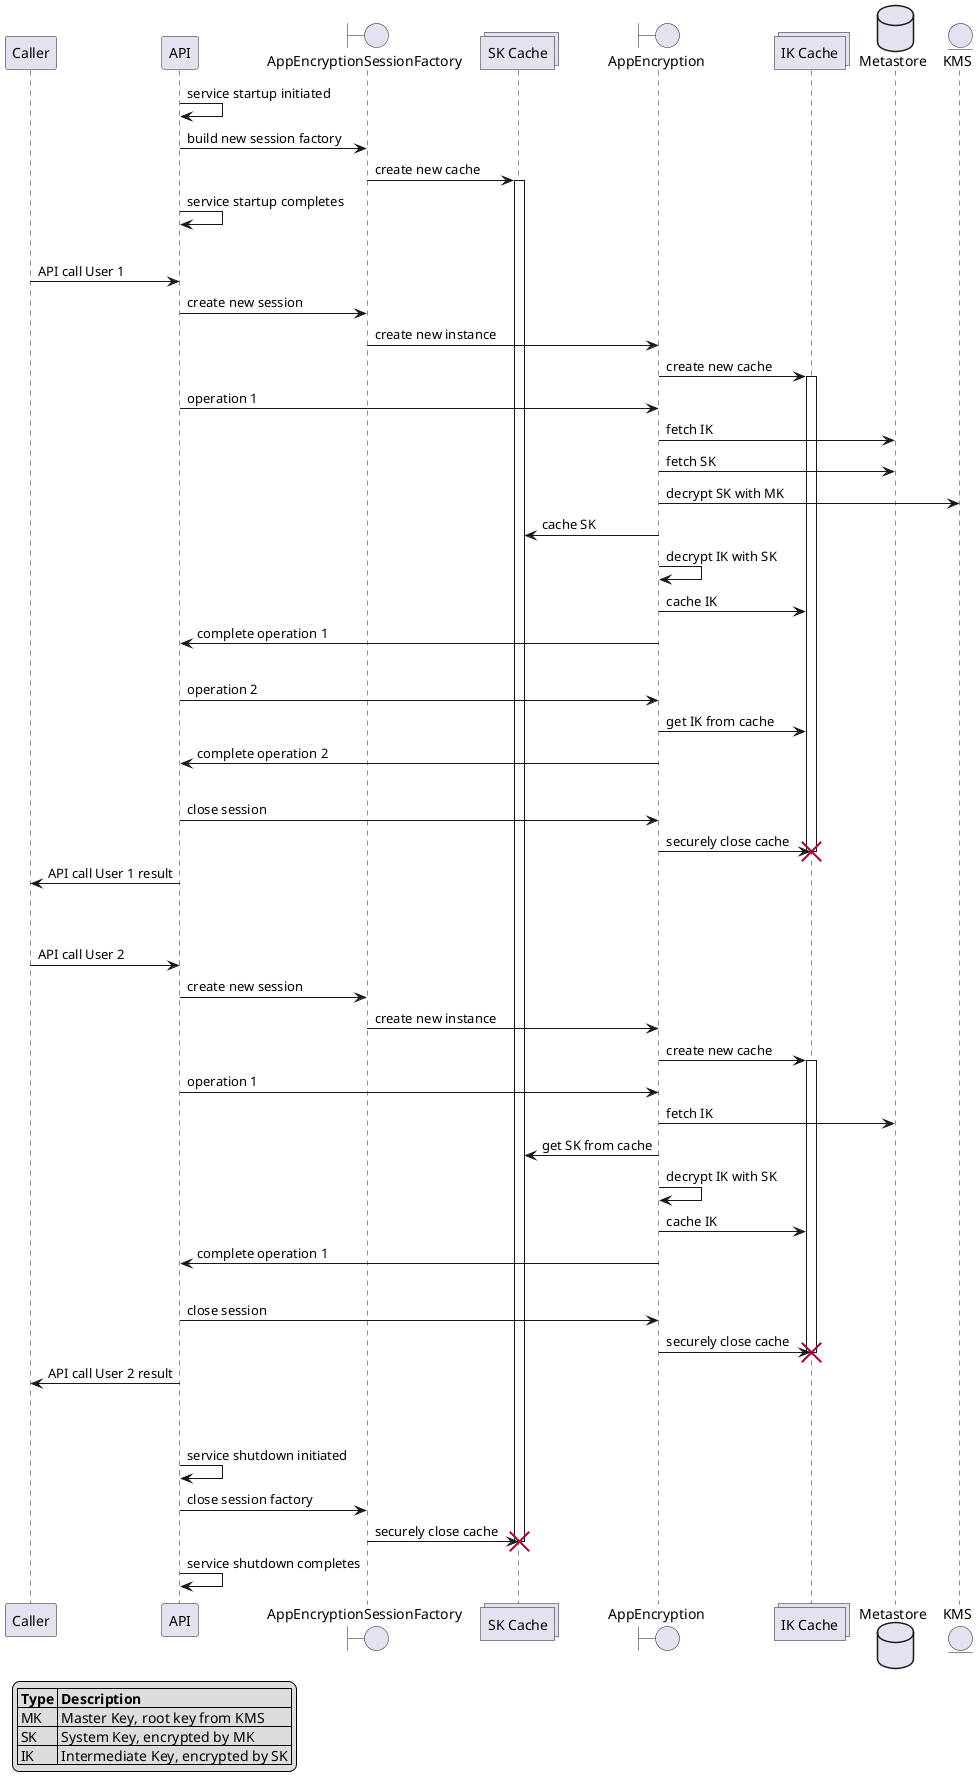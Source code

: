 @startuml

skinparam shadowing false

legend left
|= Type |= Description |
| MK | Master Key, root key from KMS |
| SK | System Key, encrypted by MK |
| IK | Intermediate Key, encrypted by SK |
endlegend

participant Caller
participant API
boundary AppEncryptionSessionFactory
collections "SK Cache"
boundary AppEncryption
collections "IK Cache"
database Metastore
entity KMS

API -> API : service startup initiated
API -> AppEncryptionSessionFactory : build new session factory
AppEncryptionSessionFactory -> "SK Cache" : create new cache
activate "SK Cache"
API -> API : service startup completes
|||
Caller -> API : API call User 1
API -> AppEncryptionSessionFactory : create new session
AppEncryptionSessionFactory -> AppEncryption : create new instance
AppEncryption -> "IK Cache" : create new cache
activate "IK Cache"
API -> AppEncryption : operation 1
AppEncryption -> Metastore : fetch IK
AppEncryption -> Metastore : fetch SK
AppEncryption -> KMS : decrypt SK with MK
AppEncryption -> "SK Cache" : cache SK
AppEncryption -> AppEncryption : decrypt IK with SK
AppEncryption -> "IK Cache" : cache IK
AppEncryption -> API : complete operation 1
|||
API -> AppEncryption : operation 2
AppEncryption -> "IK Cache" : get IK from cache
AppEncryption -> API : complete operation 2
|||
API -> AppEncryption : close session
AppEncryption -> "IK Cache" : securely close cache
destroy "IK Cache"
API -> Caller : API call User 1 result
|||
|||
Caller -> API : API call User 2
API -> AppEncryptionSessionFactory : create new session
AppEncryptionSessionFactory -> AppEncryption : create new instance
AppEncryption -> "IK Cache" : create new cache
activate "IK Cache"
API -> AppEncryption : operation 1
AppEncryption -> Metastore : fetch IK
AppEncryption -> "SK Cache" : get SK from cache
AppEncryption -> AppEncryption : decrypt IK with SK
AppEncryption -> "IK Cache" : cache IK
AppEncryption -> API : complete operation 1
|||
API -> AppEncryption : close session
AppEncryption -> "IK Cache" : securely close cache
destroy "IK Cache"
API -> Caller : API call User 2 result
|||
|||
API -> API : service shutdown initiated
API -> AppEncryptionSessionFactory : close session factory
AppEncryptionSessionFactory -> "SK Cache" : securely close cache
destroy "SK Cache"
API -> API : service shutdown completes

@enduml